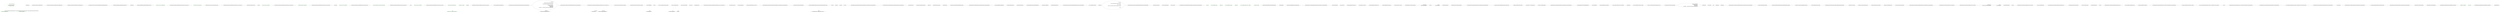 digraph  {
d1 [cluster="Nancy.Testing.Tests.TestingViewExtensions.GetModelExtententionsTests.GetModelExtententionsTests()", color=green, community=1, label="this._browser = new Browser(with =>\r\n            {\r\n                with.Module<TestingViewFactoryTestModule>();\r\n                with.ViewFactory<TestingViewFactory>();\r\n            })", prediction=0, span="10-14"];
d34 [label="Nancy.Testing.Tests.TestingViewExtensions.GetModelExtententionsTests", span=""];
d0 [cluster="Nancy.Testing.Tests.TestingViewExtensions.GetModelExtententionsTests.GetModelExtententionsTests()", label="Entry Nancy.Testing.Tests.TestingViewExtensions.GetModelExtententionsTests.GetModelExtententionsTests()", span="8-8"];
d2 [cluster="Nancy.Testing.Tests.TestingViewExtensions.GetModelExtententionsTests.GetModelExtententionsTests()", label="Exit Nancy.Testing.Tests.TestingViewExtensions.GetModelExtententionsTests.GetModelExtententionsTests()", span="8-8"];
d3 [cluster="Nancy.Testing.Browser.Browser(System.Action<Nancy.Testing.ConfigurableBootstrapper.ConfigurableBootstrapperConfigurator>)", label="Entry Nancy.Testing.Browser.Browser(System.Action<Nancy.Testing.ConfigurableBootstrapper.ConfigurableBootstrapperConfigurator>)", span="26-26"];
d5 [cluster="lambda expression", color=green, community=0, label="with.Module<TestingViewFactoryTestModule>()", prediction=0, span="12-12"];
d6 [cluster="lambda expression", color=green, community=0, label="with.ViewFactory<TestingViewFactory>()", prediction=0, span="13-13"];
d4 [cluster="lambda expression", label="Entry lambda expression", span="10-14"];
d8 [cluster="Nancy.Testing.ConfigurableBootstrapper.ConfigurableBootstrapperConfigurator.Module<T>()", label="Entry Nancy.Testing.ConfigurableBootstrapper.ConfigurableBootstrapperConfigurator.Module<T>()", span="807-807"];
d7 [cluster="lambda expression", label="Exit lambda expression", span="10-14"];
d9 [cluster="Nancy.Testing.ConfigurableBootstrapper.ConfigurableBootstrapperConfigurator.ViewFactory<T>()", label="Entry Nancy.Testing.ConfigurableBootstrapper.ConfigurableBootstrapperConfigurator.ViewFactory<T>()", span="1338-1338"];
d11 [cluster="Nancy.Testing.Tests.TestingViewExtensions.GetModelExtententionsTests.GetModel_should_return_null_when_model_is_not_set()", color=green, community=0, label="var response = this._browser.Get(''/testingViewFactoryNoModel'')", prediction=3, span="21-21"];
d10 [cluster="Nancy.Testing.Tests.TestingViewExtensions.GetModelExtententionsTests.GetModel_should_return_null_when_model_is_not_set()", label="Entry Nancy.Testing.Tests.TestingViewExtensions.GetModelExtententionsTests.GetModel_should_return_null_when_model_is_not_set()", span="19-19"];
d12 [cluster="Nancy.Testing.Tests.TestingViewExtensions.GetModelExtententionsTests.GetModel_should_return_null_when_model_is_not_set()", color=green, community=0, label="Assert.Null(response.GetModel<ViewFactoryTestModel>())", prediction=4, span="22-22"];
d14 [cluster="Nancy.Testing.Browser.Get(string, System.Action<Nancy.Testing.BrowserContext>)", label="Entry Nancy.Testing.Browser.Get(string, System.Action<Nancy.Testing.BrowserContext>)", span="59-59"];
d13 [cluster="Nancy.Testing.Tests.TestingViewExtensions.GetModelExtententionsTests.GetModel_should_return_null_when_model_is_not_set()", label="Exit Nancy.Testing.Tests.TestingViewExtensions.GetModelExtententionsTests.GetModel_should_return_null_when_model_is_not_set()", span="19-19"];
d15 [cluster="Nancy.Testing.BrowserResponse.GetModel<TType>()", label="Entry Nancy.Testing.BrowserResponse.GetModel<TType>()", span="53-53"];
d16 [cluster="Unk.Null", label="Entry Unk.Null", span=""];
d18 [cluster="Nancy.Testing.Tests.TestingViewExtensions.GetModelExtententionsTests.GetModel_should_not_return_null_when_model_is_set()", color=green, community=0, label="var response = this._browser.Get(''/testingViewFactory'')", prediction=5, span="28-28"];
d17 [cluster="Nancy.Testing.Tests.TestingViewExtensions.GetModelExtententionsTests.GetModel_should_not_return_null_when_model_is_set()", label="Entry Nancy.Testing.Tests.TestingViewExtensions.GetModelExtententionsTests.GetModel_should_not_return_null_when_model_is_set()", span="26-26"];
d19 [cluster="Nancy.Testing.Tests.TestingViewExtensions.GetModelExtententionsTests.GetModel_should_not_return_null_when_model_is_set()", color=green, community=0, label="Assert.NotNull(response.GetModel<ViewFactoryTestModel>())", prediction=6, span="29-29"];
d20 [cluster="Nancy.Testing.Tests.TestingViewExtensions.GetModelExtententionsTests.GetModel_should_not_return_null_when_model_is_set()", label="Exit Nancy.Testing.Tests.TestingViewExtensions.GetModelExtententionsTests.GetModel_should_not_return_null_when_model_is_set()", span="26-26"];
d21 [cluster="Unk.NotNull", label="Entry Unk.NotNull", span=""];
d23 [cluster="Nancy.Testing.Tests.TestingViewExtensions.GetModelExtententionsTests.should_return_model_of_correct_type()", color=green, community=0, label="var response = this._browser.Get(''/testingViewFactory'')", prediction=7, span="35-35"];
d22 [cluster="Nancy.Testing.Tests.TestingViewExtensions.GetModelExtententionsTests.should_return_model_of_correct_type()", label="Entry Nancy.Testing.Tests.TestingViewExtensions.GetModelExtententionsTests.should_return_model_of_correct_type()", span="33-33"];
d24 [cluster="Nancy.Testing.Tests.TestingViewExtensions.GetModelExtententionsTests.should_return_model_of_correct_type()", color=green, community=0, label="Assert.IsType<ViewFactoryTestModel>(response.GetModel<ViewFactoryTestModel>())", prediction=8, span="36-36"];
d25 [cluster="Nancy.Testing.Tests.TestingViewExtensions.GetModelExtententionsTests.should_return_model_of_correct_type()", label="Exit Nancy.Testing.Tests.TestingViewExtensions.GetModelExtententionsTests.should_return_model_of_correct_type()", span="33-33"];
d26 [cluster="Unk.>", label="Entry Unk.>", span=""];
d28 [cluster="Nancy.Testing.Tests.TestingViewExtensions.GetModelExtententionsTests.should_set_values_correct_on_the_model()", color=green, community=0, label="var response = this._browser.Get(''/testingViewFactory'')", prediction=9, span="42-42"];
d27 [cluster="Nancy.Testing.Tests.TestingViewExtensions.GetModelExtententionsTests.should_set_values_correct_on_the_model()", label="Entry Nancy.Testing.Tests.TestingViewExtensions.GetModelExtententionsTests.should_set_values_correct_on_the_model()", span="40-40"];
d29 [cluster="Nancy.Testing.Tests.TestingViewExtensions.GetModelExtententionsTests.should_set_values_correct_on_the_model()", color=green, community=0, label="var model = response.GetModel<ViewFactoryTestModel>()", prediction=10, span="43-43"];
d30 [cluster="Nancy.Testing.Tests.TestingViewExtensions.GetModelExtententionsTests.should_set_values_correct_on_the_model()", color=green, community=0, label="Assert.Equal(''A value'', model.AString)", prediction=11, span="44-44"];
d31 [cluster="Nancy.Testing.Tests.TestingViewExtensions.GetModelExtententionsTests.should_set_values_correct_on_the_model()", color=green, community=0, label="Assert.Equal(''Another value'', model.ComplexModel.AnotherString)", prediction=10, span="45-45"];
d33 [cluster="Unk.Equal", label="Entry Unk.Equal", span=""];
d32 [cluster="Nancy.Testing.Tests.TestingViewExtensions.GetModelExtententionsTests.should_set_values_correct_on_the_model()", label="Exit Nancy.Testing.Tests.TestingViewExtensions.GetModelExtententionsTests.should_set_values_correct_on_the_model()", span="40-40"];
m0_12 [cluster="System.ArgumentNullException.ArgumentNullException(string)", file="ModulePathExtensionMethodTests.cs", label="Entry System.ArgumentNullException.ArgumentNullException(string)", span="0-0"];
m0_16 [cluster="Nancy.Authentication.Forms.FormsAuthentication.GetRedirectToLoginHook(Nancy.Authentication.Forms.FormsAuthenticationConfiguration)", file="ModulePathExtensionMethodTests.cs", label="Entry Nancy.Authentication.Forms.FormsAuthentication.GetRedirectToLoginHook(Nancy.Authentication.Forms.FormsAuthenticationConfiguration)", span="190-190"];
m0_71 [cluster="Nancy.Authentication.Forms.FormsAuthentication.GetRedirectToLoginHook(Nancy.Authentication.Forms.FormsAuthenticationConfiguration)", file="ModulePathExtensionMethodTests.cs", label="return context =>\r\n                {\r\n                    if (context.Response.StatusCode == HttpStatusCode.Unauthorized)\r\n                    {\r\n                        string redirectQuerystringKey = GetRedirectQuerystringKey(configuration);\r\n\r\n                        context.Response = context.GetRedirect(\r\n                            string.Format(''{0}?{1}={2}'', \r\n                            configuration.RedirectUrl,\r\n                            redirectQuerystringKey,\r\n                            context.ToFullPath(''~'' + context.Request.Path + HttpUtility.UrlEncode(context.Request.Url.Query))));\r\n                    }\r\n                };", span="192-204"];
m0_72 [cluster="Nancy.Authentication.Forms.FormsAuthentication.GetRedirectToLoginHook(Nancy.Authentication.Forms.FormsAuthenticationConfiguration)", file="ModulePathExtensionMethodTests.cs", label="Exit Nancy.Authentication.Forms.FormsAuthentication.GetRedirectToLoginHook(Nancy.Authentication.Forms.FormsAuthenticationConfiguration)", span="190-190"];
m0_18 [cluster="Nancy.Authentication.Forms.FormsAuthentication.UserLoggedInRedirectResponse(Nancy.NancyContext, System.Guid, System.DateTime?, string)", file="ModulePathExtensionMethodTests.cs", label="Entry Nancy.Authentication.Forms.FormsAuthentication.UserLoggedInRedirectResponse(Nancy.NancyContext, System.Guid, System.DateTime?, string)", span="75-75"];
m0_24 [cluster="Nancy.Authentication.Forms.FormsAuthentication.UserLoggedInRedirectResponse(Nancy.NancyContext, System.Guid, System.DateTime?, string)", file="ModulePathExtensionMethodTests.cs", label="string redirectQuerystringKey = GetRedirectQuerystringKey(currentConfiguration)", span="89-89"];
m0_30 [cluster="Nancy.Authentication.Forms.FormsAuthentication.UserLoggedInRedirectResponse(Nancy.NancyContext, System.Guid, System.DateTime?, string)", file="ModulePathExtensionMethodTests.cs", label="var authenticationCookie = BuildCookie(userIdentifier, cookieExpiry, currentConfiguration)", span="102-102"];
m0_27 [cluster="Nancy.Authentication.Forms.FormsAuthentication.UserLoggedInRedirectResponse(Nancy.NancyContext, System.Guid, System.DateTime?, string)", file="ModulePathExtensionMethodTests.cs", label="context.IsLocalUrl(queryUrl)", span="95-95"];
m0_22 [cluster="Nancy.Authentication.Forms.FormsAuthentication.UserLoggedInRedirectResponse(Nancy.NancyContext, System.Guid, System.DateTime?, string)", file="ModulePathExtensionMethodTests.cs", label="string.IsNullOrEmpty(redirectUrl)", span="84-84"];
m0_23 [cluster="Nancy.Authentication.Forms.FormsAuthentication.UserLoggedInRedirectResponse(Nancy.NancyContext, System.Guid, System.DateTime?, string)", file="ModulePathExtensionMethodTests.cs", label="redirectUrl = ''/''", span="86-86"];
m0_25 [cluster="Nancy.Authentication.Forms.FormsAuthentication.UserLoggedInRedirectResponse(Nancy.NancyContext, System.Guid, System.DateTime?, string)", file="ModulePathExtensionMethodTests.cs", label="context.Request.Query[redirectQuerystringKey].HasValue", span="91-91"];
m0_26 [cluster="Nancy.Authentication.Forms.FormsAuthentication.UserLoggedInRedirectResponse(Nancy.NancyContext, System.Guid, System.DateTime?, string)", file="ModulePathExtensionMethodTests.cs", label="var queryUrl = (string)context.Request.Query[redirectQuerystringKey]", span="93-93"];
m0_29 [cluster="Nancy.Authentication.Forms.FormsAuthentication.UserLoggedInRedirectResponse(Nancy.NancyContext, System.Guid, System.DateTime?, string)", file="ModulePathExtensionMethodTests.cs", label="var response = context.GetRedirect(redirectUrl)", span="101-101"];
m0_31 [cluster="Nancy.Authentication.Forms.FormsAuthentication.UserLoggedInRedirectResponse(Nancy.NancyContext, System.Guid, System.DateTime?, string)", file="ModulePathExtensionMethodTests.cs", label="response.AddCookie(authenticationCookie)", span="103-103"];
m0_19 [cluster="Nancy.Authentication.Forms.FormsAuthentication.UserLoggedInRedirectResponse(Nancy.NancyContext, System.Guid, System.DateTime?, string)", file="ModulePathExtensionMethodTests.cs", label="var redirectUrl = fallbackRedirectUrl", span="77-77"];
m0_21 [cluster="Nancy.Authentication.Forms.FormsAuthentication.UserLoggedInRedirectResponse(Nancy.NancyContext, System.Guid, System.DateTime?, string)", file="ModulePathExtensionMethodTests.cs", label="redirectUrl = context.Request.Url.BasePath", span="81-81"];
m0_28 [cluster="Nancy.Authentication.Forms.FormsAuthentication.UserLoggedInRedirectResponse(Nancy.NancyContext, System.Guid, System.DateTime?, string)", file="ModulePathExtensionMethodTests.cs", label="redirectUrl = queryUrl", span="97-97"];
m0_20 [cluster="Nancy.Authentication.Forms.FormsAuthentication.UserLoggedInRedirectResponse(Nancy.NancyContext, System.Guid, System.DateTime?, string)", file="ModulePathExtensionMethodTests.cs", label="string.IsNullOrEmpty(redirectUrl)", span="79-79"];
m0_32 [cluster="Nancy.Authentication.Forms.FormsAuthentication.UserLoggedInRedirectResponse(Nancy.NancyContext, System.Guid, System.DateTime?, string)", file="ModulePathExtensionMethodTests.cs", label="return response;", span="105-105"];
m0_33 [cluster="Nancy.Authentication.Forms.FormsAuthentication.UserLoggedInRedirectResponse(Nancy.NancyContext, System.Guid, System.DateTime?, string)", file="ModulePathExtensionMethodTests.cs", label="Exit Nancy.Authentication.Forms.FormsAuthentication.UserLoggedInRedirectResponse(Nancy.NancyContext, System.Guid, System.DateTime?, string)", span="75-75"];
m0_110 [cluster="string.Format(string, object, object)", file="ModulePathExtensionMethodTests.cs", label="Entry string.Format(string, object, object)", span="0-0"];
m0_139 [cluster="string.IsNullOrWhiteSpace(string)", file="ModulePathExtensionMethodTests.cs", label="Entry string.IsNullOrWhiteSpace(string)", span="0-0"];
m0_98 [cluster="Nancy.Cookies.NancyCookie.NancyCookie(string, string, bool, bool)", file="ModulePathExtensionMethodTests.cs", label="Entry Nancy.Cookies.NancyCookie.NancyCookie(string, string, bool, bool)", span="20-20"];
m0_69 [cluster="Nancy.Authentication.Forms.FormsAuthentication.GetAuthenticatedUserFromCookie(Nancy.NancyContext, Nancy.Authentication.Forms.FormsAuthenticationConfiguration)", file="ModulePathExtensionMethodTests.cs", label="Entry Nancy.Authentication.Forms.FormsAuthentication.GetAuthenticatedUserFromCookie(Nancy.NancyContext, Nancy.Authentication.Forms.FormsAuthenticationConfiguration)", span="214-214"];
m0_81 [cluster="Nancy.Authentication.Forms.FormsAuthentication.GetAuthenticatedUserFromCookie(Nancy.NancyContext, Nancy.Authentication.Forms.FormsAuthenticationConfiguration)", file="ModulePathExtensionMethodTests.cs", label="!context.Request.Cookies.ContainsKey(formsAuthenticationCookieName)", span="216-216"];
m0_83 [cluster="Nancy.Authentication.Forms.FormsAuthentication.GetAuthenticatedUserFromCookie(Nancy.NancyContext, Nancy.Authentication.Forms.FormsAuthenticationConfiguration)", file="ModulePathExtensionMethodTests.cs", label="var cookieValue = DecryptAndValidateAuthenticationCookie(context.Request.Cookies[formsAuthenticationCookieName], configuration)", span="221-221"];
m0_84 [cluster="Nancy.Authentication.Forms.FormsAuthentication.GetAuthenticatedUserFromCookie(Nancy.NancyContext, Nancy.Authentication.Forms.FormsAuthenticationConfiguration)", file="ModulePathExtensionMethodTests.cs", label="Guid returnGuid", span="223-223"];
m0_82 [cluster="Nancy.Authentication.Forms.FormsAuthentication.GetAuthenticatedUserFromCookie(Nancy.NancyContext, Nancy.Authentication.Forms.FormsAuthenticationConfiguration)", file="ModulePathExtensionMethodTests.cs", label="return Guid.Empty;", span="218-218"];
m0_86 [cluster="Nancy.Authentication.Forms.FormsAuthentication.GetAuthenticatedUserFromCookie(Nancy.NancyContext, Nancy.Authentication.Forms.FormsAuthenticationConfiguration)", file="ModulePathExtensionMethodTests.cs", label="return Guid.Empty;", span="226-226"];
m0_87 [cluster="Nancy.Authentication.Forms.FormsAuthentication.GetAuthenticatedUserFromCookie(Nancy.NancyContext, Nancy.Authentication.Forms.FormsAuthenticationConfiguration)", file="ModulePathExtensionMethodTests.cs", label="return returnGuid;", span="229-229"];
m0_85 [cluster="Nancy.Authentication.Forms.FormsAuthentication.GetAuthenticatedUserFromCookie(Nancy.NancyContext, Nancy.Authentication.Forms.FormsAuthenticationConfiguration)", file="ModulePathExtensionMethodTests.cs", label="String.IsNullOrEmpty(cookieValue) || !Guid.TryParse(cookieValue, out returnGuid)", span="224-224"];
m0_88 [cluster="Nancy.Authentication.Forms.FormsAuthentication.GetAuthenticatedUserFromCookie(Nancy.NancyContext, Nancy.Authentication.Forms.FormsAuthenticationConfiguration)", file="ModulePathExtensionMethodTests.cs", label="Exit Nancy.Authentication.Forms.FormsAuthentication.GetAuthenticatedUserFromCookie(Nancy.NancyContext, Nancy.Authentication.Forms.FormsAuthenticationConfiguration)", span="214-214"];
m0_35 [cluster="Nancy.Authentication.Forms.FormsAuthentication.GetRedirectQuerystringKey(Nancy.Authentication.Forms.FormsAuthenticationConfiguration)", file="ModulePathExtensionMethodTests.cs", label="Entry Nancy.Authentication.Forms.FormsAuthentication.GetRedirectQuerystringKey(Nancy.Authentication.Forms.FormsAuthenticationConfiguration)", span="318-318"];
m0_132 [cluster="Nancy.Authentication.Forms.FormsAuthentication.GetRedirectQuerystringKey(Nancy.Authentication.Forms.FormsAuthenticationConfiguration)", file="ModulePathExtensionMethodTests.cs", label="string redirectQuerystringKey = null", span="320-320"];
m0_134 [cluster="Nancy.Authentication.Forms.FormsAuthentication.GetRedirectQuerystringKey(Nancy.Authentication.Forms.FormsAuthenticationConfiguration)", file="ModulePathExtensionMethodTests.cs", label="redirectQuerystringKey = configuration.RedirectQuerystringKey", span="324-324"];
m0_133 [cluster="Nancy.Authentication.Forms.FormsAuthentication.GetRedirectQuerystringKey(Nancy.Authentication.Forms.FormsAuthenticationConfiguration)", file="ModulePathExtensionMethodTests.cs", label="configuration != null", span="322-322"];
m0_135 [cluster="Nancy.Authentication.Forms.FormsAuthentication.GetRedirectQuerystringKey(Nancy.Authentication.Forms.FormsAuthenticationConfiguration)", file="ModulePathExtensionMethodTests.cs", label="string.IsNullOrWhiteSpace(redirectQuerystringKey)", span="327-327"];
m0_137 [cluster="Nancy.Authentication.Forms.FormsAuthentication.GetRedirectQuerystringKey(Nancy.Authentication.Forms.FormsAuthenticationConfiguration)", file="ModulePathExtensionMethodTests.cs", label="return redirectQuerystringKey;", span="332-332"];
m0_136 [cluster="Nancy.Authentication.Forms.FormsAuthentication.GetRedirectQuerystringKey(Nancy.Authentication.Forms.FormsAuthenticationConfiguration)", file="ModulePathExtensionMethodTests.cs", label="redirectQuerystringKey = FormsAuthenticationConfiguration.DefaultRedirectQuerystringKey", span="329-329"];
m0_138 [cluster="Nancy.Authentication.Forms.FormsAuthentication.GetRedirectQuerystringKey(Nancy.Authentication.Forms.FormsAuthenticationConfiguration)", file="ModulePathExtensionMethodTests.cs", label="Exit Nancy.Authentication.Forms.FormsAuthentication.GetRedirectQuerystringKey(Nancy.Authentication.Forms.FormsAuthenticationConfiguration)", span="318-318"];
m0_126 [cluster="Nancy.Cryptography.Base64Helpers.GetBase64Length(int)", file="ModulePathExtensionMethodTests.cs", label="Entry Nancy.Cryptography.Base64Helpers.GetBase64Length(int)", span="11-11"];
m0_125 [cluster="Nancy.Helpers.HttpUtility.UrlDecode(string)", file="ModulePathExtensionMethodTests.cs", label="Entry Nancy.Helpers.HttpUtility.UrlDecode(string)", span="103-103"];
m0_37 [cluster="Nancy.NancyContext.GetRedirect(string)", file="ModulePathExtensionMethodTests.cs", label="Entry Nancy.NancyContext.GetRedirect(string)", span="60-60"];
m0_15 [cluster="Nancy.NamedPipelineBase<TDelegate>.AddItemToStartOfPipeline(TDelegate)", file="ModulePathExtensionMethodTests.cs", label="Entry Nancy.NamedPipelineBase<TDelegate>.AddItemToStartOfPipeline(TDelegate)", span="45-45"];
m0_79 [cluster="Nancy.NancyContext.ToFullPath(string)", file="ModulePathExtensionMethodTests.cs", label="Entry Nancy.NancyContext.ToFullPath(string)", span="28-28"];
m0_78 [cluster="Nancy.Helpers.HttpUtility.UrlEncode(string)", file="ModulePathExtensionMethodTests.cs", label="Entry Nancy.Helpers.HttpUtility.UrlEncode(string)", span="373-373"];
m0_14 [cluster="Nancy.Authentication.Forms.FormsAuthentication.GetLoadAuthenticationHook(Nancy.Authentication.Forms.FormsAuthenticationConfiguration)", file="ModulePathExtensionMethodTests.cs", label="Entry Nancy.Authentication.Forms.FormsAuthentication.GetLoadAuthenticationHook(Nancy.Authentication.Forms.FormsAuthenticationConfiguration)", span="165-165"];
m0_60 [cluster="Nancy.Authentication.Forms.FormsAuthentication.GetLoadAuthenticationHook(Nancy.Authentication.Forms.FormsAuthenticationConfiguration)", file="ModulePathExtensionMethodTests.cs", label="throw new ArgumentNullException(''configuration'');", span="169-169"];
m0_59 [cluster="Nancy.Authentication.Forms.FormsAuthentication.GetLoadAuthenticationHook(Nancy.Authentication.Forms.FormsAuthenticationConfiguration)", file="ModulePathExtensionMethodTests.cs", label="configuration == null", span="167-167"];
m0_61 [cluster="Nancy.Authentication.Forms.FormsAuthentication.GetLoadAuthenticationHook(Nancy.Authentication.Forms.FormsAuthenticationConfiguration)", file="ModulePathExtensionMethodTests.cs", label="return context =>\r\n                {\r\n                    var userGuid = GetAuthenticatedUserFromCookie(context, configuration);\r\n\r\n                    if (userGuid != Guid.Empty)\r\n                    {\r\n                        context.CurrentUser = configuration.UserMapper.GetUserFromIdentifier(userGuid, context);\r\n                    }\r\n\r\n                    return null;\r\n                };", span="172-182"];
m0_62 [cluster="Nancy.Authentication.Forms.FormsAuthentication.GetLoadAuthenticationHook(Nancy.Authentication.Forms.FormsAuthenticationConfiguration)", file="ModulePathExtensionMethodTests.cs", label="Exit Nancy.Authentication.Forms.FormsAuthentication.GetLoadAuthenticationHook(Nancy.Authentication.Forms.FormsAuthenticationConfiguration)", span="165-165"];
m0_36 [cluster="Nancy.NancyContext.IsLocalUrl(string)", file="ModulePathExtensionMethodTests.cs", label="Entry Nancy.NancyContext.IsLocalUrl(string)", span="94-94"];
m0_109 [cluster="System.Convert.ToBase64String(byte[])", file="ModulePathExtensionMethodTests.cs", label="Entry System.Convert.ToBase64String(byte[])", span="0-0"];
m0_96 [cluster="System.Guid.ToString()", file="ModulePathExtensionMethodTests.cs", label="Entry System.Guid.ToString()", span="0-0"];
m0_0 [cluster="Nancy.Authentication.Forms.FormsAuthentication.Enable(Nancy.Bootstrapper.IPipelines, Nancy.Authentication.Forms.FormsAuthenticationConfiguration)", file="ModulePathExtensionMethodTests.cs", label="Entry Nancy.Authentication.Forms.FormsAuthentication.Enable(Nancy.Bootstrapper.IPipelines, Nancy.Authentication.Forms.FormsAuthenticationConfiguration)", span="40-40"];
m0_1 [cluster="Nancy.Authentication.Forms.FormsAuthentication.Enable(Nancy.Bootstrapper.IPipelines, Nancy.Authentication.Forms.FormsAuthenticationConfiguration)", color=green, community=0, file="ModulePathExtensionMethodTests.cs", label="pipelines == null", prediction=13, span="42-42"];
m0_2 [cluster="Nancy.Authentication.Forms.FormsAuthentication.Enable(Nancy.Bootstrapper.IPipelines, Nancy.Authentication.Forms.FormsAuthenticationConfiguration)", color=green, community=0, file="ModulePathExtensionMethodTests.cs", label="throw new ArgumentNullException(''pipelines'');", prediction=14, span="44-44"];
m0_3 [cluster="Nancy.Authentication.Forms.FormsAuthentication.Enable(Nancy.Bootstrapper.IPipelines, Nancy.Authentication.Forms.FormsAuthenticationConfiguration)", color=green, community=0, file="ModulePathExtensionMethodTests.cs", label="configuration == null", prediction=15, span="47-47"];
m0_4 [cluster="Nancy.Authentication.Forms.FormsAuthentication.Enable(Nancy.Bootstrapper.IPipelines, Nancy.Authentication.Forms.FormsAuthenticationConfiguration)", color=green, community=0, file="ModulePathExtensionMethodTests.cs", label="throw new ArgumentNullException(''configuration'');", prediction=16, span="49-49"];
m0_5 [cluster="Nancy.Authentication.Forms.FormsAuthentication.Enable(Nancy.Bootstrapper.IPipelines, Nancy.Authentication.Forms.FormsAuthenticationConfiguration)", color=green, community=0, file="ModulePathExtensionMethodTests.cs", label="!configuration.IsValid", prediction=17, span="52-52"];
m0_6 [cluster="Nancy.Authentication.Forms.FormsAuthentication.Enable(Nancy.Bootstrapper.IPipelines, Nancy.Authentication.Forms.FormsAuthenticationConfiguration)", color=green, community=0, file="ModulePathExtensionMethodTests.cs", label="throw new ArgumentException(''Configuration is invalid'', ''configuration'');", prediction=18, span="54-54"];
m0_7 [cluster="Nancy.Authentication.Forms.FormsAuthentication.Enable(Nancy.Bootstrapper.IPipelines, Nancy.Authentication.Forms.FormsAuthenticationConfiguration)", color=green, community=0, file="ModulePathExtensionMethodTests.cs", label="currentConfiguration = configuration", prediction=19, span="57-57"];
m0_8 [cluster="Nancy.Authentication.Forms.FormsAuthentication.Enable(Nancy.Bootstrapper.IPipelines, Nancy.Authentication.Forms.FormsAuthenticationConfiguration)", file="ModulePathExtensionMethodTests.cs", label="pipelines.BeforeRequest.AddItemToStartOfPipeline(GetLoadAuthenticationHook(configuration))", span="59-59"];
m0_9 [cluster="Nancy.Authentication.Forms.FormsAuthentication.Enable(Nancy.Bootstrapper.IPipelines, Nancy.Authentication.Forms.FormsAuthenticationConfiguration)", file="ModulePathExtensionMethodTests.cs", label="!configuration.DisableRedirect", span="60-60"];
m0_10 [cluster="Nancy.Authentication.Forms.FormsAuthentication.Enable(Nancy.Bootstrapper.IPipelines, Nancy.Authentication.Forms.FormsAuthenticationConfiguration)", file="ModulePathExtensionMethodTests.cs", label="pipelines.AfterRequest.AddItemToEndOfPipeline(GetRedirectToLoginHook(configuration))", span="62-62"];
m0_11 [cluster="Nancy.Authentication.Forms.FormsAuthentication.Enable(Nancy.Bootstrapper.IPipelines, Nancy.Authentication.Forms.FormsAuthenticationConfiguration)", file="ModulePathExtensionMethodTests.cs", label="Exit Nancy.Authentication.Forms.FormsAuthentication.Enable(Nancy.Bootstrapper.IPipelines, Nancy.Authentication.Forms.FormsAuthenticationConfiguration)", span="40-40"];
m0_101 [cluster="System.DateTime.AddDays(double)", file="ModulePathExtensionMethodTests.cs", label="Entry System.DateTime.AddDays(double)", span="0-0"];
m0_128 [cluster="string.Substring(int, int)", file="ModulePathExtensionMethodTests.cs", label="Entry string.Substring(int, int)", span="0-0"];
m0_131 [cluster="Nancy.Cryptography.IEncryptionProvider.Decrypt(string)", file="ModulePathExtensionMethodTests.cs", label="Entry Nancy.Cryptography.IEncryptionProvider.Decrypt(string)", span="19-19"];
m0_80 [cluster="string.Format(string, object, object, object)", file="ModulePathExtensionMethodTests.cs", label="Entry string.Format(string, object, object, object)", span="0-0"];
m0_130 [cluster="Nancy.Cryptography.HmacComparer.Compare(byte[], byte[], int)", file="ModulePathExtensionMethodTests.cs", label="Entry Nancy.Cryptography.HmacComparer.Compare(byte[], byte[], int)", span="15-15"];
m0_107 [cluster="Nancy.Cryptography.IEncryptionProvider.Encrypt(string)", file="ModulePathExtensionMethodTests.cs", label="Entry Nancy.Cryptography.IEncryptionProvider.Encrypt(string)", span="12-12"];
m0_91 [cluster="System.Guid.TryParse(string, out System.Guid)", file="ModulePathExtensionMethodTests.cs", label="Entry System.Guid.TryParse(string, out System.Guid)", span="0-0"];
m0_53 [cluster="Nancy.Authentication.Forms.FormsAuthentication.LogOutResponse()", file="ModulePathExtensionMethodTests.cs", label="Entry Nancy.Authentication.Forms.FormsAuthentication.LogOutResponse()", span="146-146"];
m0_55 [cluster="Nancy.Authentication.Forms.FormsAuthentication.LogOutResponse()", file="ModulePathExtensionMethodTests.cs", label="var authenticationCookie = \r\n                BuildLogoutCookie(currentConfiguration)", span="151-152"];
m0_57 [cluster="Nancy.Authentication.Forms.FormsAuthentication.LogOutResponse()", file="ModulePathExtensionMethodTests.cs", label="return response;", span="156-156"];
m0_54 [cluster="Nancy.Authentication.Forms.FormsAuthentication.LogOutResponse()", file="ModulePathExtensionMethodTests.cs", label="var response =\r\n                (Response)HttpStatusCode.OK", span="148-149"];
m0_56 [cluster="Nancy.Authentication.Forms.FormsAuthentication.LogOutResponse()", file="ModulePathExtensionMethodTests.cs", label="response.AddCookie(authenticationCookie)", span="154-154"];
m0_58 [cluster="Nancy.Authentication.Forms.FormsAuthentication.LogOutResponse()", file="ModulePathExtensionMethodTests.cs", label="Exit Nancy.Authentication.Forms.FormsAuthentication.LogOutResponse()", span="146-146"];
m0_97 [cluster="Nancy.Authentication.Forms.FormsAuthentication.EncryptAndSignCookie(string, Nancy.Authentication.Forms.FormsAuthenticationConfiguration)", file="ModulePathExtensionMethodTests.cs", label="Entry Nancy.Authentication.Forms.FormsAuthentication.EncryptAndSignCookie(string, Nancy.Authentication.Forms.FormsAuthenticationConfiguration)", span="264-264"];
m0_102 [cluster="Nancy.Authentication.Forms.FormsAuthentication.EncryptAndSignCookie(string, Nancy.Authentication.Forms.FormsAuthenticationConfiguration)", file="ModulePathExtensionMethodTests.cs", label="var encryptedCookie = configuration.CryptographyConfiguration.EncryptionProvider.Encrypt(cookieValue)", span="266-266"];
m0_103 [cluster="Nancy.Authentication.Forms.FormsAuthentication.EncryptAndSignCookie(string, Nancy.Authentication.Forms.FormsAuthenticationConfiguration)", file="ModulePathExtensionMethodTests.cs", label="var hmacBytes = GenerateHmac(encryptedCookie, configuration)", span="267-267"];
m0_105 [cluster="Nancy.Authentication.Forms.FormsAuthentication.EncryptAndSignCookie(string, Nancy.Authentication.Forms.FormsAuthenticationConfiguration)", file="ModulePathExtensionMethodTests.cs", label="return String.Format(''{1}{0}'', encryptedCookie, hmacString);", span="270-270"];
m0_104 [cluster="Nancy.Authentication.Forms.FormsAuthentication.EncryptAndSignCookie(string, Nancy.Authentication.Forms.FormsAuthenticationConfiguration)", file="ModulePathExtensionMethodTests.cs", label="var hmacString = Convert.ToBase64String(hmacBytes)", span="268-268"];
m0_106 [cluster="Nancy.Authentication.Forms.FormsAuthentication.EncryptAndSignCookie(string, Nancy.Authentication.Forms.FormsAuthenticationConfiguration)", file="ModulePathExtensionMethodTests.cs", label="Exit Nancy.Authentication.Forms.FormsAuthentication.EncryptAndSignCookie(string, Nancy.Authentication.Forms.FormsAuthenticationConfiguration)", span="264-264"];
m0_17 [cluster="Nancy.NamedPipelineBase<TDelegate>.AddItemToEndOfPipeline(TDelegate)", file="ModulePathExtensionMethodTests.cs", label="Entry Nancy.NamedPipelineBase<TDelegate>.AddItemToEndOfPipeline(TDelegate)", span="67-67"];
m0_34 [cluster="string.IsNullOrEmpty(string)", file="ModulePathExtensionMethodTests.cs", label="Entry string.IsNullOrEmpty(string)", span="0-0"];
m0_113 [cluster="Nancy.Cryptography.IHmacProvider.GenerateHmac(string)", file="ModulePathExtensionMethodTests.cs", label="Entry Nancy.Cryptography.IHmacProvider.GenerateHmac(string)", span="17-17"];
m0_89 [cluster="System.Collections.Generic.IDictionary<TKey, TValue>.ContainsKey(TKey)", file="ModulePathExtensionMethodTests.cs", label="Entry System.Collections.Generic.IDictionary<TKey, TValue>.ContainsKey(TKey)", span="0-0"];
m0_73 [cluster="lambda expression", file="ModulePathExtensionMethodTests.cs", label="Entry lambda expression", span="192-204"];
m0_64 [cluster="lambda expression", file="ModulePathExtensionMethodTests.cs", label="var userGuid = GetAuthenticatedUserFromCookie(context, configuration)", span="174-174"];
m0_66 [cluster="lambda expression", file="ModulePathExtensionMethodTests.cs", label="context.CurrentUser = configuration.UserMapper.GetUserFromIdentifier(userGuid, context)", span="178-178"];
m0_75 [cluster="lambda expression", file="ModulePathExtensionMethodTests.cs", label="string redirectQuerystringKey = GetRedirectQuerystringKey(configuration)", span="196-196"];
m0_76 [cluster="lambda expression", file="ModulePathExtensionMethodTests.cs", label="context.Response = context.GetRedirect(\r\n                            string.Format(''{0}?{1}={2}'', \r\n                            configuration.RedirectUrl,\r\n                            redirectQuerystringKey,\r\n                            context.ToFullPath(''~'' + context.Request.Path + HttpUtility.UrlEncode(context.Request.Url.Query))))", span="198-202"];
m0_63 [cluster="lambda expression", file="ModulePathExtensionMethodTests.cs", label="Entry lambda expression", span="172-182"];
m0_65 [cluster="lambda expression", file="ModulePathExtensionMethodTests.cs", label="userGuid != Guid.Empty", span="176-176"];
m0_67 [cluster="lambda expression", file="ModulePathExtensionMethodTests.cs", label="return null;", span="181-181"];
m0_74 [cluster="lambda expression", file="ModulePathExtensionMethodTests.cs", label="context.Response.StatusCode == HttpStatusCode.Unauthorized", span="194-194"];
m0_77 [cluster="lambda expression", file="ModulePathExtensionMethodTests.cs", label="Exit lambda expression", span="192-204"];
m0_68 [cluster="lambda expression", file="ModulePathExtensionMethodTests.cs", label="Exit lambda expression", span="172-182"];
m0_90 [cluster="Nancy.Authentication.Forms.FormsAuthentication.DecryptAndValidateAuthenticationCookie(string, Nancy.Authentication.Forms.FormsAuthenticationConfiguration)", file="ModulePathExtensionMethodTests.cs", label="Entry Nancy.Authentication.Forms.FormsAuthentication.DecryptAndValidateAuthenticationCookie(string, Nancy.Authentication.Forms.FormsAuthenticationConfiguration)", span="290-290"];
m0_114 [cluster="Nancy.Authentication.Forms.FormsAuthentication.DecryptAndValidateAuthenticationCookie(string, Nancy.Authentication.Forms.FormsAuthenticationConfiguration)", file="ModulePathExtensionMethodTests.cs", label="var decodedCookie = Helpers.HttpUtility.UrlDecode(cookieValue)", span="293-293"];
m0_115 [cluster="Nancy.Authentication.Forms.FormsAuthentication.DecryptAndValidateAuthenticationCookie(string, Nancy.Authentication.Forms.FormsAuthenticationConfiguration)", file="ModulePathExtensionMethodTests.cs", label="var hmacStringLength = Base64Helpers.GetBase64Length(configuration.CryptographyConfiguration.HmacProvider.HmacLength)", span="295-295"];
m0_118 [cluster="Nancy.Authentication.Forms.FormsAuthentication.DecryptAndValidateAuthenticationCookie(string, Nancy.Authentication.Forms.FormsAuthenticationConfiguration)", file="ModulePathExtensionMethodTests.cs", label="var encryptionProvider = configuration.CryptographyConfiguration.EncryptionProvider", span="300-300"];
m0_120 [cluster="Nancy.Authentication.Forms.FormsAuthentication.DecryptAndValidateAuthenticationCookie(string, Nancy.Authentication.Forms.FormsAuthenticationConfiguration)", file="ModulePathExtensionMethodTests.cs", label="var newHmac = GenerateHmac(encryptedCookie, configuration)", span="304-304"];
m0_121 [cluster="Nancy.Authentication.Forms.FormsAuthentication.DecryptAndValidateAuthenticationCookie(string, Nancy.Authentication.Forms.FormsAuthenticationConfiguration)", file="ModulePathExtensionMethodTests.cs", label="var hmacValid = HmacComparer.Compare(newHmac, hmacBytes, configuration.CryptographyConfiguration.HmacProvider.HmacLength)", span="305-305"];
m0_123 [cluster="Nancy.Authentication.Forms.FormsAuthentication.DecryptAndValidateAuthenticationCookie(string, Nancy.Authentication.Forms.FormsAuthenticationConfiguration)", file="ModulePathExtensionMethodTests.cs", label="return hmacValid ? decrypted : String.Empty;", span="310-310"];
m0_116 [cluster="Nancy.Authentication.Forms.FormsAuthentication.DecryptAndValidateAuthenticationCookie(string, Nancy.Authentication.Forms.FormsAuthenticationConfiguration)", file="ModulePathExtensionMethodTests.cs", label="var encryptedCookie = decodedCookie.Substring(hmacStringLength)", span="297-297"];
m0_117 [cluster="Nancy.Authentication.Forms.FormsAuthentication.DecryptAndValidateAuthenticationCookie(string, Nancy.Authentication.Forms.FormsAuthenticationConfiguration)", file="ModulePathExtensionMethodTests.cs", label="var hmacString = decodedCookie.Substring(0, hmacStringLength)", span="298-298"];
m0_119 [cluster="Nancy.Authentication.Forms.FormsAuthentication.DecryptAndValidateAuthenticationCookie(string, Nancy.Authentication.Forms.FormsAuthenticationConfiguration)", file="ModulePathExtensionMethodTests.cs", label="var hmacBytes = Convert.FromBase64String(hmacString)", span="303-303"];
m0_122 [cluster="Nancy.Authentication.Forms.FormsAuthentication.DecryptAndValidateAuthenticationCookie(string, Nancy.Authentication.Forms.FormsAuthenticationConfiguration)", file="ModulePathExtensionMethodTests.cs", label="var decrypted = encryptionProvider.Decrypt(encryptedCookie)", span="307-307"];
m0_124 [cluster="Nancy.Authentication.Forms.FormsAuthentication.DecryptAndValidateAuthenticationCookie(string, Nancy.Authentication.Forms.FormsAuthenticationConfiguration)", file="ModulePathExtensionMethodTests.cs", label="Exit Nancy.Authentication.Forms.FormsAuthentication.DecryptAndValidateAuthenticationCookie(string, Nancy.Authentication.Forms.FormsAuthenticationConfiguration)", span="290-290"];
m0_70 [cluster="Nancy.Authentication.Forms.IUserMapper.GetUserFromIdentifier(System.Guid, Nancy.NancyContext)", file="ModulePathExtensionMethodTests.cs", label="Entry Nancy.Authentication.Forms.IUserMapper.GetUserFromIdentifier(System.Guid, Nancy.NancyContext)", span="17-17"];
m0_40 [cluster="Nancy.Authentication.Forms.FormsAuthentication.UserLoggedInResponse(System.Guid, System.DateTime?)", file="ModulePathExtensionMethodTests.cs", label="Entry Nancy.Authentication.Forms.FormsAuthentication.UserLoggedInResponse(System.Guid, System.DateTime?)", span="114-114"];
m0_42 [cluster="Nancy.Authentication.Forms.FormsAuthentication.UserLoggedInResponse(System.Guid, System.DateTime?)", file="ModulePathExtensionMethodTests.cs", label="var authenticationCookie = \r\n                BuildCookie(userIdentifier, cookieExpiry, currentConfiguration)", span="119-120"];
m0_41 [cluster="Nancy.Authentication.Forms.FormsAuthentication.UserLoggedInResponse(System.Guid, System.DateTime?)", file="ModulePathExtensionMethodTests.cs", label="var response =\r\n                (Response)HttpStatusCode.OK", span="116-117"];
m0_43 [cluster="Nancy.Authentication.Forms.FormsAuthentication.UserLoggedInResponse(System.Guid, System.DateTime?)", file="ModulePathExtensionMethodTests.cs", label="response.AddCookie(authenticationCookie)", span="122-122"];
m0_44 [cluster="Nancy.Authentication.Forms.FormsAuthentication.UserLoggedInResponse(System.Guid, System.DateTime?)", file="ModulePathExtensionMethodTests.cs", label="return response;", span="124-124"];
m0_45 [cluster="Nancy.Authentication.Forms.FormsAuthentication.UserLoggedInResponse(System.Guid, System.DateTime?)", file="ModulePathExtensionMethodTests.cs", label="Exit Nancy.Authentication.Forms.FormsAuthentication.UserLoggedInResponse(System.Guid, System.DateTime?)", span="114-114"];
m0_129 [cluster="System.Convert.FromBase64String(string)", file="ModulePathExtensionMethodTests.cs", label="Entry System.Convert.FromBase64String(string)", span="0-0"];
m0_46 [cluster="Nancy.Authentication.Forms.FormsAuthentication.LogOutAndRedirectResponse(Nancy.NancyContext, string)", file="ModulePathExtensionMethodTests.cs", label="Entry Nancy.Authentication.Forms.FormsAuthentication.LogOutAndRedirectResponse(Nancy.NancyContext, string)", span="133-133"];
m0_48 [cluster="Nancy.Authentication.Forms.FormsAuthentication.LogOutAndRedirectResponse(Nancy.NancyContext, string)", file="ModulePathExtensionMethodTests.cs", label="var authenticationCookie = BuildLogoutCookie(currentConfiguration)", span="136-136"];
m0_47 [cluster="Nancy.Authentication.Forms.FormsAuthentication.LogOutAndRedirectResponse(Nancy.NancyContext, string)", file="ModulePathExtensionMethodTests.cs", label="var response = context.GetRedirect(redirectUrl)", span="135-135"];
m0_49 [cluster="Nancy.Authentication.Forms.FormsAuthentication.LogOutAndRedirectResponse(Nancy.NancyContext, string)", file="ModulePathExtensionMethodTests.cs", label="response.AddCookie(authenticationCookie)", span="137-137"];
m0_50 [cluster="Nancy.Authentication.Forms.FormsAuthentication.LogOutAndRedirectResponse(Nancy.NancyContext, string)", file="ModulePathExtensionMethodTests.cs", label="return response;", span="139-139"];
m0_51 [cluster="Nancy.Authentication.Forms.FormsAuthentication.LogOutAndRedirectResponse(Nancy.NancyContext, string)", file="ModulePathExtensionMethodTests.cs", label="Exit Nancy.Authentication.Forms.FormsAuthentication.LogOutAndRedirectResponse(Nancy.NancyContext, string)", span="133-133"];
m0_13 [cluster="System.ArgumentException.ArgumentException(string, string)", file="ModulePathExtensionMethodTests.cs", label="Entry System.ArgumentException.ArgumentException(string, string)", span="0-0"];
m0_39 [cluster="Nancy.Response.AddCookie(Nancy.Cookies.INancyCookie)", file="ModulePathExtensionMethodTests.cs", label="Entry Nancy.Response.AddCookie(Nancy.Cookies.INancyCookie)", span="72-72"];
m0_38 [cluster="Nancy.Authentication.Forms.FormsAuthentication.BuildCookie(System.Guid, System.DateTime?, Nancy.Authentication.Forms.FormsAuthenticationConfiguration)", file="ModulePathExtensionMethodTests.cs", label="Entry Nancy.Authentication.Forms.FormsAuthentication.BuildCookie(System.Guid, System.DateTime?, Nancy.Authentication.Forms.FormsAuthenticationConfiguration)", span="239-239"];
m0_92 [cluster="Nancy.Authentication.Forms.FormsAuthentication.BuildCookie(System.Guid, System.DateTime?, Nancy.Authentication.Forms.FormsAuthenticationConfiguration)", file="ModulePathExtensionMethodTests.cs", label="var cookieContents = EncryptAndSignCookie(userIdentifier.ToString(), configuration)", span="241-241"];
m0_93 [cluster="Nancy.Authentication.Forms.FormsAuthentication.BuildCookie(System.Guid, System.DateTime?, Nancy.Authentication.Forms.FormsAuthenticationConfiguration)", file="ModulePathExtensionMethodTests.cs", label="var cookie = new NancyCookie(formsAuthenticationCookieName, cookieContents, true, configuration.RequiresSSL) { Expires = cookieExpiry }", span="243-243"];
m0_94 [cluster="Nancy.Authentication.Forms.FormsAuthentication.BuildCookie(System.Guid, System.DateTime?, Nancy.Authentication.Forms.FormsAuthenticationConfiguration)", file="ModulePathExtensionMethodTests.cs", label="return cookie;", span="245-245"];
m0_95 [cluster="Nancy.Authentication.Forms.FormsAuthentication.BuildCookie(System.Guid, System.DateTime?, Nancy.Authentication.Forms.FormsAuthenticationConfiguration)", file="ModulePathExtensionMethodTests.cs", label="Exit Nancy.Authentication.Forms.FormsAuthentication.BuildCookie(System.Guid, System.DateTime?, Nancy.Authentication.Forms.FormsAuthenticationConfiguration)", span="239-239"];
m0_52 [cluster="Nancy.Authentication.Forms.FormsAuthentication.BuildLogoutCookie(Nancy.Authentication.Forms.FormsAuthenticationConfiguration)", file="ModulePathExtensionMethodTests.cs", label="Entry Nancy.Authentication.Forms.FormsAuthentication.BuildLogoutCookie(Nancy.Authentication.Forms.FormsAuthenticationConfiguration)", span="253-253"];
m0_99 [cluster="Nancy.Authentication.Forms.FormsAuthentication.BuildLogoutCookie(Nancy.Authentication.Forms.FormsAuthenticationConfiguration)", file="ModulePathExtensionMethodTests.cs", label="return new NancyCookie(formsAuthenticationCookieName, String.Empty, true, configuration.RequiresSSL) { Expires = DateTime.Now.AddDays(-1) };", span="255-255"];
m0_100 [cluster="Nancy.Authentication.Forms.FormsAuthentication.BuildLogoutCookie(Nancy.Authentication.Forms.FormsAuthenticationConfiguration)", file="ModulePathExtensionMethodTests.cs", label="Exit Nancy.Authentication.Forms.FormsAuthentication.BuildLogoutCookie(Nancy.Authentication.Forms.FormsAuthenticationConfiguration)", span="253-253"];
m0_127 [cluster="string.Substring(int)", file="ModulePathExtensionMethodTests.cs", label="Entry string.Substring(int)", span="0-0"];
m0_108 [cluster="Nancy.Authentication.Forms.FormsAuthentication.GenerateHmac(string, Nancy.Authentication.Forms.FormsAuthenticationConfiguration)", file="ModulePathExtensionMethodTests.cs", label="Entry Nancy.Authentication.Forms.FormsAuthentication.GenerateHmac(string, Nancy.Authentication.Forms.FormsAuthenticationConfiguration)", span="279-279"];
m0_111 [cluster="Nancy.Authentication.Forms.FormsAuthentication.GenerateHmac(string, Nancy.Authentication.Forms.FormsAuthenticationConfiguration)", file="ModulePathExtensionMethodTests.cs", label="return configuration.CryptographyConfiguration.HmacProvider.GenerateHmac(encryptedCookie);", span="281-281"];
m0_112 [cluster="Nancy.Authentication.Forms.FormsAuthentication.GenerateHmac(string, Nancy.Authentication.Forms.FormsAuthenticationConfiguration)", file="ModulePathExtensionMethodTests.cs", label="Exit Nancy.Authentication.Forms.FormsAuthentication.GenerateHmac(string, Nancy.Authentication.Forms.FormsAuthenticationConfiguration)", span="279-279"];
m0_140 [file="ModulePathExtensionMethodTests.cs", label="Nancy.Authentication.Forms.FormsAuthenticationConfiguration", span=""];
m0_141 [file="ModulePathExtensionMethodTests.cs", label="Nancy.Authentication.Forms.FormsAuthenticationConfiguration", span=""];
m1_0 [cluster="Nancy.DefaultResponseFormatter.DefaultResponseFormatter(Nancy.IRootPathProvider, Nancy.NancyContext)", file="TestingViewFactory.cs", label="Entry Nancy.DefaultResponseFormatter.DefaultResponseFormatter(Nancy.IRootPathProvider, Nancy.NancyContext)", span="17-17"];
m1_1 [cluster="Nancy.DefaultResponseFormatter.DefaultResponseFormatter(Nancy.IRootPathProvider, Nancy.NancyContext)", color=green, community=0, file="TestingViewFactory.cs", label="this.rootPathProvider = rootPathProvider", prediction=20, span="19-19"];
m1_2 [cluster="Nancy.DefaultResponseFormatter.DefaultResponseFormatter(Nancy.IRootPathProvider, Nancy.NancyContext)", color=green, community=0, file="TestingViewFactory.cs", label="this.context = context", prediction=21, span="20-20"];
m1_3 [cluster="Nancy.DefaultResponseFormatter.DefaultResponseFormatter(Nancy.IRootPathProvider, Nancy.NancyContext)", file="TestingViewFactory.cs", label="Exit Nancy.DefaultResponseFormatter.DefaultResponseFormatter(Nancy.IRootPathProvider, Nancy.NancyContext)", span="17-17"];
m1_4 [file="TestingViewFactory.cs", label="Nancy.DefaultResponseFormatter", span=""];
d1 -> d5  [color=green, key=1, label="Nancy.Testing.ConfigurableBootstrapper.ConfigurableBootstrapperConfigurator", style=dashed];
d1 -> d6  [color=green, key=1, label="Nancy.Testing.ConfigurableBootstrapper.ConfigurableBootstrapperConfigurator", style=dashed];
d4 -> d6  [color=green, key=1, label="Nancy.Testing.ConfigurableBootstrapper.ConfigurableBootstrapperConfigurator", style=dashed];
d29 -> d31  [color=green, key=1, label=model, style=dashed];
m0_71 -> m0_74  [color=darkseagreen4, key=1, label="Nancy.NancyContext", style=dashed];
m0_18 -> m0_25  [color=darkseagreen4, key=1, label="Nancy.NancyContext", style=dashed];
m0_18 -> m0_27  [color=darkseagreen4, key=1, label="Nancy.NancyContext", style=dashed];
m0_29 -> m0_31  [color=darkseagreen4, key=1, label=response, style=dashed];
m0_29 -> m0_32  [color=darkseagreen4, key=1, label=response, style=dashed];
m0_19 -> m0_22  [color=darkseagreen4, key=1, label=redirectUrl, style=dashed];
m0_83 -> m0_85  [color=darkseagreen4, key=1, label=cookieValue, style=dashed];
}
